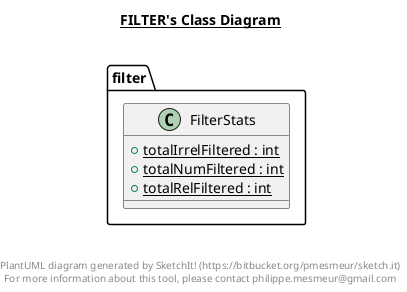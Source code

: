 @startuml

title __FILTER's Class Diagram__\n

  namespace filter {
    class filter.FilterStats {
        {static} + totalIrrelFiltered : int
        {static} + totalNumFiltered : int
        {static} + totalRelFiltered : int
    }
  }
  



right footer


PlantUML diagram generated by SketchIt! (https://bitbucket.org/pmesmeur/sketch.it)
For more information about this tool, please contact philippe.mesmeur@gmail.com
endfooter

@enduml
